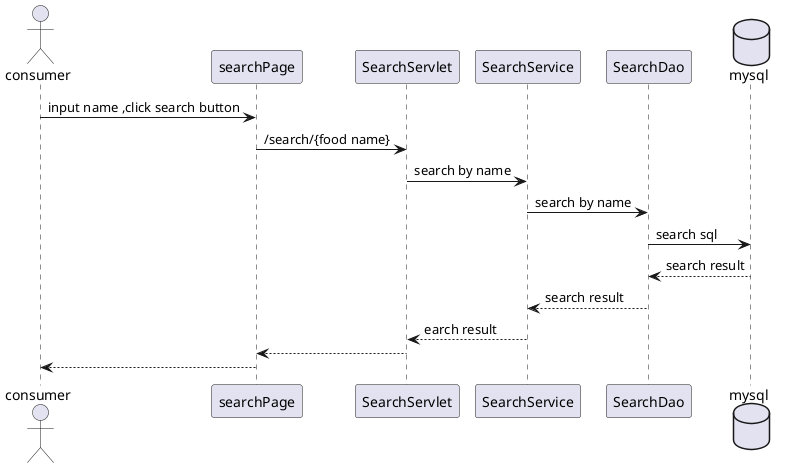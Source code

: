 @startuml
actor consumer
database mysql order 1
consumer -> searchPage: input name ,click search button
searchPage -> SearchServlet: /search/{food name}
SearchServlet -> SearchService: search by name
SearchService -> SearchDao: search by name
SearchDao -> mysql: search sql
mysql --> SearchDao: search result 
SearchDao --> SearchService: search result
SearchService --> SearchServlet: earch result
SearchServlet --> searchPage
searchPage --> consumer
@enduml
